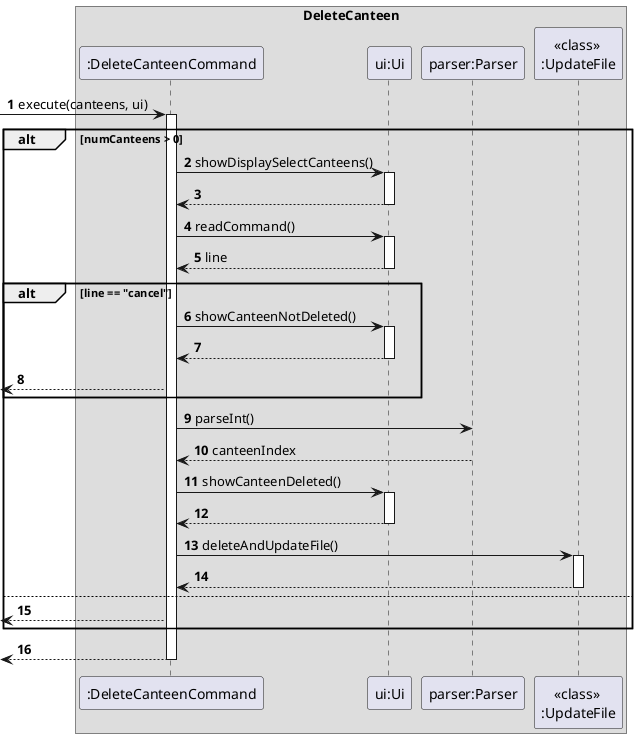 @startuml
'https://plantuml.com/sequence-diagram

autonumber
box DeleteCanteen

->":DeleteCanteenCommand" : execute(canteens, ui)
activate ":DeleteCanteenCommand"

alt numCanteens > 0
":DeleteCanteenCommand" -> "ui:Ui" : showDisplaySelectCanteens()
activate "ui:Ui"
"ui:Ui" --> ":DeleteCanteenCommand"
deactivate "ui:Ui"

":DeleteCanteenCommand" -> "ui:Ui" : readCommand()
activate "ui:Ui"
"ui:Ui" --> ":DeleteCanteenCommand" : line
deactivate "ui:Ui"

alt line == "cancel"
    ":DeleteCanteenCommand" -> "ui:Ui" : showCanteenNotDeleted()
    activate "ui:Ui"
    "ui:Ui" --> ":DeleteCanteenCommand"
    deactivate "ui:Ui"
    <-- ":DeleteCanteenCommand"
end

":DeleteCanteenCommand" -> "parser:Parser" : parseInt()
"parser:Parser" --> ":DeleteCanteenCommand" : canteenIndex

":DeleteCanteenCommand" -> "ui:Ui" : showCanteenDeleted()
activate "ui:Ui"
"ui:Ui" --> ":DeleteCanteenCommand"
deactivate "ui:Ui"

":DeleteCanteenCommand" -> "<<class>> \n:UpdateFile" : deleteAndUpdateFile()
activate "<<class>> \n:UpdateFile"
"<<class>> \n:UpdateFile" --> ":DeleteCanteenCommand"
deactivate "<<class>> \n:UpdateFile"

else
<-- ":DeleteCanteenCommand"

end

<-- ":DeleteCanteenCommand"
deactivate ":DeleteCanteenCommand"
@enduml